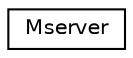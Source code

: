 digraph "Graphical Class Hierarchy"
{
 // LATEX_PDF_SIZE
  edge [fontname="Helvetica",fontsize="10",labelfontname="Helvetica",labelfontsize="10"];
  node [fontname="Helvetica",fontsize="10",shape=record];
  rankdir="LR";
  Node0 [label="Mserver",height=0.2,width=0.4,color="black", fillcolor="white", style="filled",URL="$classMserver.html",tooltip="It whats basically do is manage the memory."];
}
